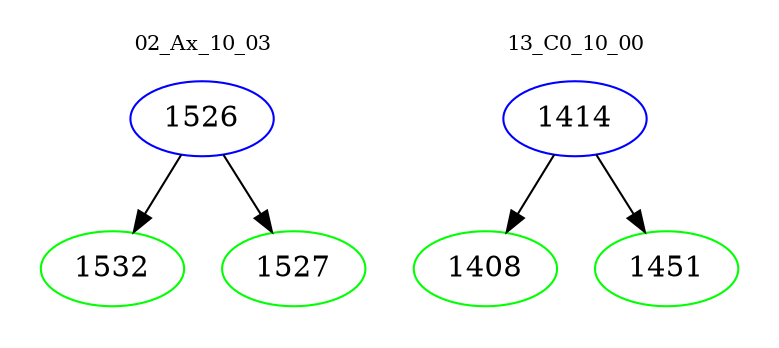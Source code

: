 digraph{
subgraph cluster_0 {
color = white
label = "02_Ax_10_03";
fontsize=10;
T0_1526 [label="1526", color="blue"]
T0_1526 -> T0_1532 [color="black"]
T0_1532 [label="1532", color="green"]
T0_1526 -> T0_1527 [color="black"]
T0_1527 [label="1527", color="green"]
}
subgraph cluster_1 {
color = white
label = "13_C0_10_00";
fontsize=10;
T1_1414 [label="1414", color="blue"]
T1_1414 -> T1_1408 [color="black"]
T1_1408 [label="1408", color="green"]
T1_1414 -> T1_1451 [color="black"]
T1_1451 [label="1451", color="green"]
}
}
